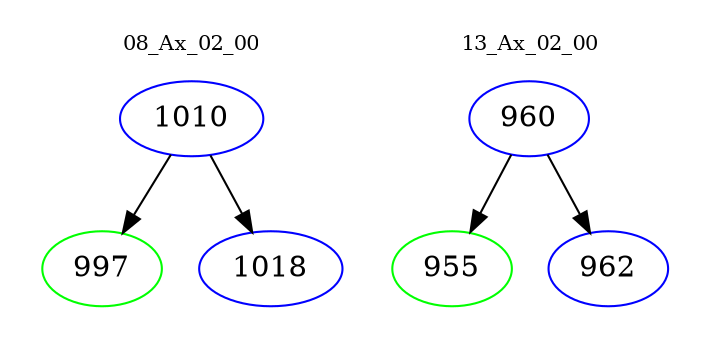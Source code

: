 digraph{
subgraph cluster_0 {
color = white
label = "08_Ax_02_00";
fontsize=10;
T0_1010 [label="1010", color="blue"]
T0_1010 -> T0_997 [color="black"]
T0_997 [label="997", color="green"]
T0_1010 -> T0_1018 [color="black"]
T0_1018 [label="1018", color="blue"]
}
subgraph cluster_1 {
color = white
label = "13_Ax_02_00";
fontsize=10;
T1_960 [label="960", color="blue"]
T1_960 -> T1_955 [color="black"]
T1_955 [label="955", color="green"]
T1_960 -> T1_962 [color="black"]
T1_962 [label="962", color="blue"]
}
}
